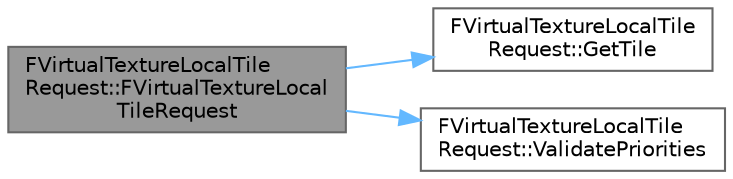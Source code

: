 digraph "FVirtualTextureLocalTileRequest::FVirtualTextureLocalTileRequest"
{
 // INTERACTIVE_SVG=YES
 // LATEX_PDF_SIZE
  bgcolor="transparent";
  edge [fontname=Helvetica,fontsize=10,labelfontname=Helvetica,labelfontsize=10];
  node [fontname=Helvetica,fontsize=10,shape=box,height=0.2,width=0.4];
  rankdir="LR";
  Node1 [id="Node000001",label="FVirtualTextureLocalTile\lRequest::FVirtualTextureLocal\lTileRequest",height=0.2,width=0.4,color="gray40", fillcolor="grey60", style="filled", fontcolor="black",tooltip=" "];
  Node1 -> Node2 [id="edge1_Node000001_Node000002",color="steelblue1",style="solid",tooltip=" "];
  Node2 [id="Node000002",label="FVirtualTextureLocalTile\lRequest::GetTile",height=0.2,width=0.4,color="grey40", fillcolor="white", style="filled",URL="$df/de0/unionFVirtualTextureLocalTileRequest.html#ad322b3eb6ee133d34a09692ec3798e38",tooltip=" "];
  Node1 -> Node3 [id="edge2_Node000001_Node000003",color="steelblue1",style="solid",tooltip=" "];
  Node3 [id="Node000003",label="FVirtualTextureLocalTile\lRequest::ValidatePriorities",height=0.2,width=0.4,color="grey40", fillcolor="white", style="filled",URL="$df/de0/unionFVirtualTextureLocalTileRequest.html#a75cd33be2aa8ec45b6ba4ba10ae7d790",tooltip=" "];
}
